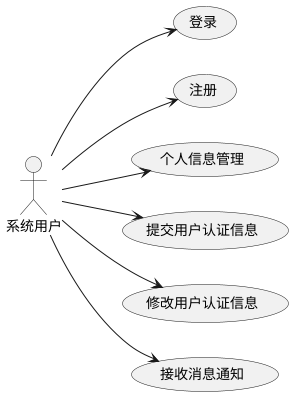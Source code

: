 @startuml
left to right direction

actor 系统用户 as user

usecase (登录) as sign_in
usecase (注册) as sign_up
usecase (个人信息管理) as user_info_manage
usecase (提交用户认证信息) as user_auth_create
usecase (修改用户认证信息) as user_auth_update
usecase (接收消息通知) as notification

user --> sign_in
user --> sign_up
user --> user_info_manage
user --> user_auth_create
user --> user_auth_update
user --> notification

@enduml